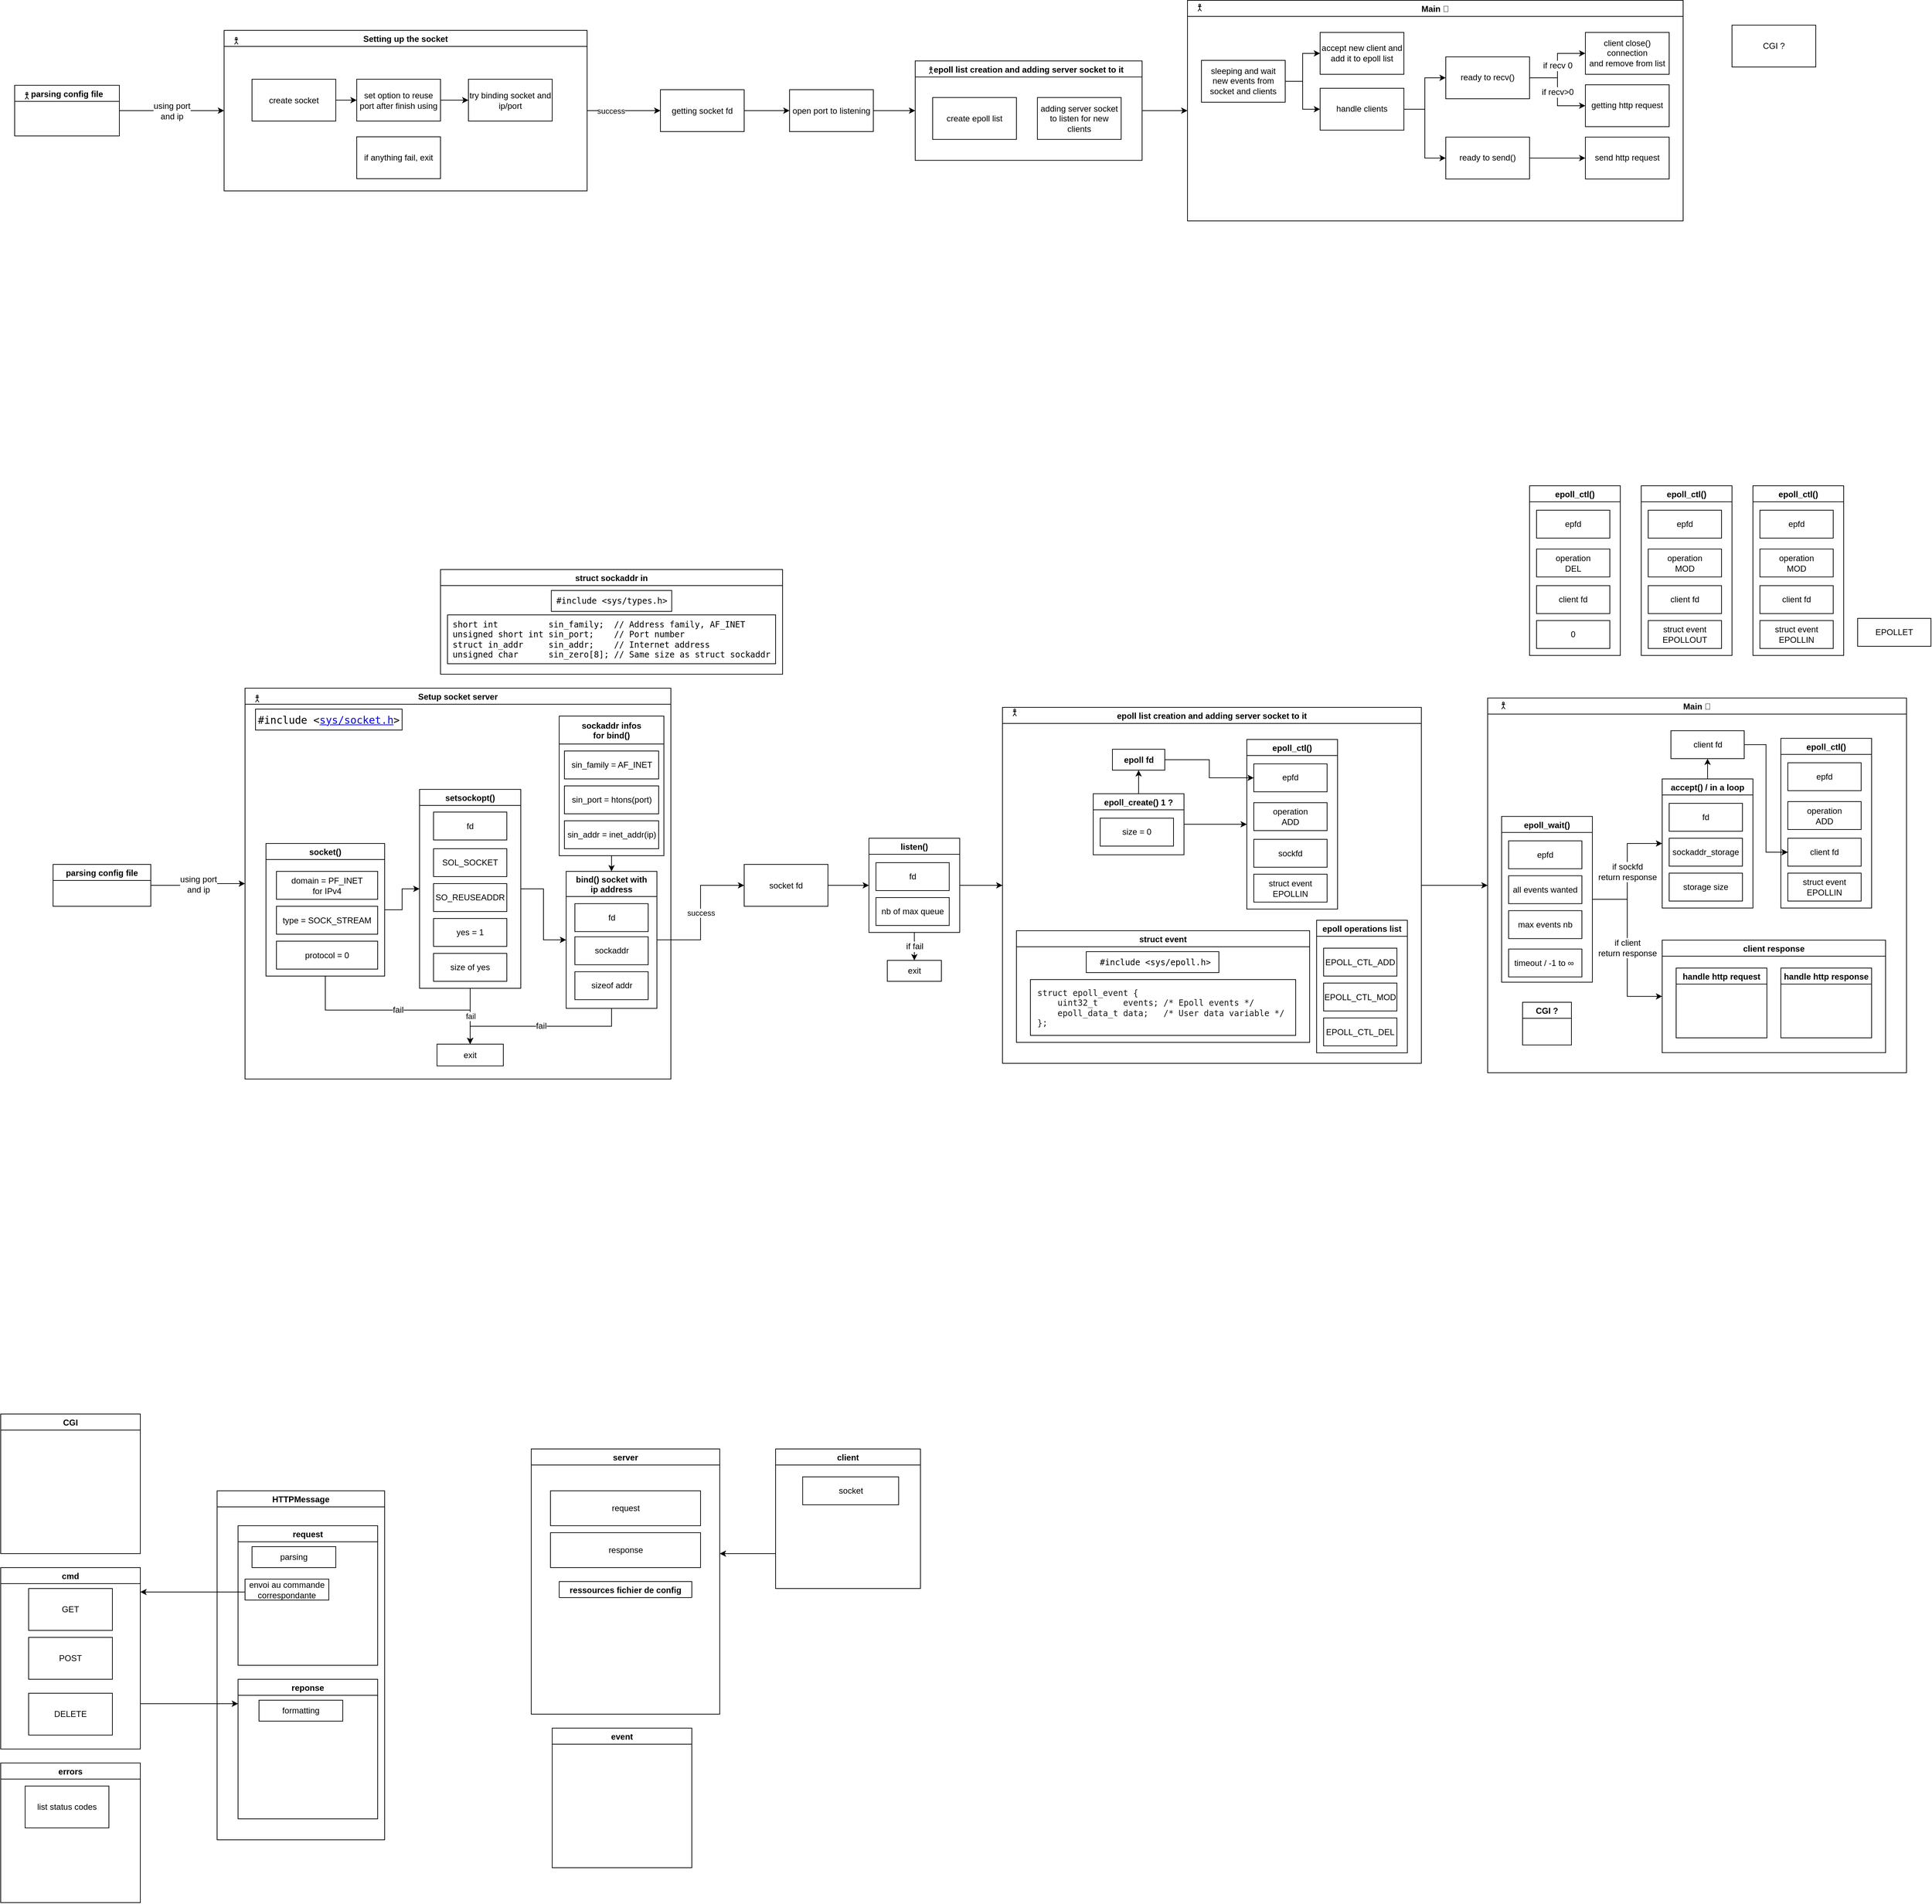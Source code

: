 <mxfile version="18.0.2" type="device"><diagram id="STx37Zjw8qyAzk-qV_vX" name="Page-1"><mxGraphModel dx="2643" dy="3132" grid="1" gridSize="10" guides="1" tooltips="1" connect="1" arrows="1" fold="1" page="1" pageScale="1" pageWidth="850" pageHeight="1100" math="0" shadow="0"><root><mxCell id="0"/><mxCell id="1" parent="0"/><mxCell id="xPyJkipvN4jEaGFvWJgq-1" value="server" style="swimlane;" parent="1" vertex="1"><mxGeometry y="-20" width="270" height="380" as="geometry"/></mxCell><mxCell id="xPyJkipvN4jEaGFvWJgq-4" value="request" style="rounded=0;whiteSpace=wrap;html=1;" parent="xPyJkipvN4jEaGFvWJgq-1" vertex="1"><mxGeometry x="27.5" y="60" width="215" height="50" as="geometry"/></mxCell><mxCell id="xPyJkipvN4jEaGFvWJgq-5" value="response" style="rounded=0;whiteSpace=wrap;html=1;" parent="xPyJkipvN4jEaGFvWJgq-1" vertex="1"><mxGeometry x="27.5" y="120" width="215" height="50" as="geometry"/></mxCell><mxCell id="xPyJkipvN4jEaGFvWJgq-18" value="ressources fichier de config" style="swimlane;" parent="xPyJkipvN4jEaGFvWJgq-1" vertex="1" collapsed="1"><mxGeometry x="40" y="190" width="190" height="23" as="geometry"><mxRectangle x="-230" y="640" width="200" height="200" as="alternateBounds"/></mxGeometry></mxCell><mxCell id="xPyJkipvN4jEaGFvWJgq-6" value="CGI" style="swimlane;" parent="1" vertex="1"><mxGeometry x="-760" y="-70" width="200" height="200" as="geometry"/></mxCell><mxCell id="xPyJkipvN4jEaGFvWJgq-7" value="event" style="swimlane;" parent="1" vertex="1"><mxGeometry x="30" y="380" width="200" height="200" as="geometry"/></mxCell><mxCell id="yT_IgsEZRaOhdsvqNlw--4" style="edgeStyle=orthogonalEdgeStyle;rounded=0;orthogonalLoop=1;jettySize=auto;html=1;exitX=0;exitY=0.75;exitDx=0;exitDy=0;" parent="1" source="xPyJkipvN4jEaGFvWJgq-8" edge="1"><mxGeometry relative="1" as="geometry"><mxPoint x="270" y="130" as="targetPoint"/></mxGeometry></mxCell><mxCell id="xPyJkipvN4jEaGFvWJgq-8" value="client" style="swimlane;" parent="1" vertex="1"><mxGeometry x="350" y="-20" width="207.5" height="200" as="geometry"/></mxCell><mxCell id="xPyJkipvN4jEaGFvWJgq-2" value="socket" style="rounded=0;whiteSpace=wrap;html=1;" parent="xPyJkipvN4jEaGFvWJgq-8" vertex="1"><mxGeometry x="38.75" y="40" width="137.5" height="40" as="geometry"/></mxCell><mxCell id="xPyJkipvN4jEaGFvWJgq-9" value="errors" style="swimlane;" parent="1" vertex="1"><mxGeometry x="-760" y="430" width="200" height="200" as="geometry"/></mxCell><mxCell id="xPyJkipvN4jEaGFvWJgq-30" value="list status codes" style="rounded=0;whiteSpace=wrap;html=1;" parent="xPyJkipvN4jEaGFvWJgq-9" vertex="1"><mxGeometry x="35" y="33" width="120" height="60" as="geometry"/></mxCell><mxCell id="yT_IgsEZRaOhdsvqNlw--6" style="edgeStyle=orthogonalEdgeStyle;rounded=0;orthogonalLoop=1;jettySize=auto;html=1;exitX=1;exitY=0.75;exitDx=0;exitDy=0;" parent="1" source="xPyJkipvN4jEaGFvWJgq-10" edge="1"><mxGeometry relative="1" as="geometry"><mxPoint x="-420" y="345" as="targetPoint"/></mxGeometry></mxCell><mxCell id="xPyJkipvN4jEaGFvWJgq-10" value="cmd" style="swimlane;" parent="1" vertex="1"><mxGeometry x="-760" y="150" width="200" height="260" as="geometry"/></mxCell><mxCell id="xPyJkipvN4jEaGFvWJgq-11" value="GET" style="rounded=0;whiteSpace=wrap;html=1;" parent="xPyJkipvN4jEaGFvWJgq-10" vertex="1"><mxGeometry x="40" y="30" width="120" height="60" as="geometry"/></mxCell><mxCell id="xPyJkipvN4jEaGFvWJgq-12" value="POST" style="rounded=0;whiteSpace=wrap;html=1;" parent="xPyJkipvN4jEaGFvWJgq-10" vertex="1"><mxGeometry x="40" y="100" width="120" height="60" as="geometry"/></mxCell><mxCell id="xPyJkipvN4jEaGFvWJgq-13" value="DELETE" style="rounded=0;whiteSpace=wrap;html=1;" parent="xPyJkipvN4jEaGFvWJgq-10" vertex="1"><mxGeometry x="40" y="180" width="120" height="60" as="geometry"/></mxCell><mxCell id="xPyJkipvN4jEaGFvWJgq-14" value="request" style="swimlane;" parent="1" vertex="1"><mxGeometry x="-420" y="90" width="200" height="200" as="geometry"><mxRectangle x="-390" y="160" width="80" height="23" as="alternateBounds"/></mxGeometry></mxCell><mxCell id="xPyJkipvN4jEaGFvWJgq-19" value="parsing" style="rounded=0;whiteSpace=wrap;html=1;" parent="xPyJkipvN4jEaGFvWJgq-14" vertex="1"><mxGeometry x="20" y="30" width="120" height="30" as="geometry"/></mxCell><mxCell id="xPyJkipvN4jEaGFvWJgq-20" value="reponse" style="swimlane;" parent="1" vertex="1"><mxGeometry x="-420" y="310" width="200" height="200" as="geometry"/></mxCell><mxCell id="xPyJkipvN4jEaGFvWJgq-21" value="formatting" style="rounded=0;whiteSpace=wrap;html=1;" parent="xPyJkipvN4jEaGFvWJgq-20" vertex="1"><mxGeometry x="30" y="30" width="120" height="30" as="geometry"/></mxCell><mxCell id="yT_IgsEZRaOhdsvqNlw--3" value="HTTPMessage" style="swimlane;" parent="1" vertex="1"><mxGeometry x="-450" y="40" width="240" height="500" as="geometry"/></mxCell><mxCell id="yT_IgsEZRaOhdsvqNlw--1" value="envoi au commande correspondante" style="rounded=0;whiteSpace=wrap;html=1;" parent="yT_IgsEZRaOhdsvqNlw--3" vertex="1"><mxGeometry x="40" y="126.5" width="120" height="30" as="geometry"/></mxCell><mxCell id="yT_IgsEZRaOhdsvqNlw--5" style="edgeStyle=orthogonalEdgeStyle;rounded=0;orthogonalLoop=1;jettySize=auto;html=1;exitX=0;exitY=0.5;exitDx=0;exitDy=0;" parent="1" source="yT_IgsEZRaOhdsvqNlw--1" edge="1"><mxGeometry relative="1" as="geometry"><mxPoint x="-560" y="185" as="targetPoint"/><Array as="points"><mxPoint x="-520" y="185"/><mxPoint x="-520" y="185"/></Array></mxGeometry></mxCell><mxCell id="IRyMb6q3slqYh_8cqwGk-64" value="Setup socket server" style="swimlane;fontFamily=Helvetica;fontColor=#030303;startSize=23;" parent="1" vertex="1"><mxGeometry x="-410" y="-1110" width="610" height="560" as="geometry"/></mxCell><mxCell id="IRyMb6q3slqYh_8cqwGk-79" value="&lt;p style=&quot;line-height: 0;&quot;&gt;&lt;br&gt;&lt;/p&gt;" style="shape=umlActor;verticalLabelPosition=bottom;verticalAlign=top;html=1;outlineConnect=0;" parent="IRyMb6q3slqYh_8cqwGk-64" vertex="1"><mxGeometry x="15" y="10" width="5" height="10" as="geometry"/></mxCell><mxCell id="IRyMb6q3slqYh_8cqwGk-94" value="&lt;span style=&quot;color: rgb(0, 0, 0); font-family: monospace; font-size: 14.667px; font-style: normal; font-variant-ligatures: normal; font-variant-caps: normal; font-weight: 400; letter-spacing: normal; orphans: 2; text-align: start; text-indent: 0px; text-transform: none; widows: 2; word-spacing: 0px; -webkit-text-stroke-width: 0px; background-color: rgb(255, 255, 255); text-decoration-thickness: initial; text-decoration-style: initial; text-decoration-color: initial; float: none; display: inline !important;&quot;&gt;#include &amp;lt;&lt;/span&gt;&lt;a style=&quot;color: rgb(0, 0, 255); font-family: monospace; font-size: 14.667px; font-style: normal; font-variant-ligatures: normal; font-variant-caps: normal; font-weight: 400; letter-spacing: normal; orphans: 2; text-align: start; text-indent: 0px; text-transform: none; widows: 2; word-spacing: 0px; -webkit-text-stroke-width: 0px; background-color: rgb(255, 255, 255);&quot; href=&quot;https://pubs.opengroup.org/onlinepubs/009604499/basedefs/sys/socket.h.html&quot;&gt;sys/socket.h&lt;/a&gt;&lt;span style=&quot;color: rgb(0, 0, 0); font-family: monospace; font-size: 14.667px; font-style: normal; font-variant-ligatures: normal; font-variant-caps: normal; font-weight: 400; letter-spacing: normal; orphans: 2; text-align: start; text-indent: 0px; text-transform: none; widows: 2; word-spacing: 0px; -webkit-text-stroke-width: 0px; background-color: rgb(255, 255, 255); text-decoration-thickness: initial; text-decoration-style: initial; text-decoration-color: initial; float: none; display: inline !important;&quot;&gt;&amp;gt;&lt;/span&gt;&lt;br style=&quot;color: rgb(0, 0, 0); font-family: monospace; font-size: 14.667px; font-style: normal; font-variant-ligatures: normal; font-variant-caps: normal; font-weight: 400; letter-spacing: normal; orphans: 2; text-align: start; text-indent: 0px; text-transform: none; widows: 2; word-spacing: 0px; -webkit-text-stroke-width: 0px; background-color: rgb(255, 255, 255); text-decoration-thickness: initial; text-decoration-style: initial; text-decoration-color: initial;&quot;&gt;" style="rounded=0;whiteSpace=wrap;html=1;fontFamily=Helvetica;fontColor=#030303;" parent="IRyMb6q3slqYh_8cqwGk-64" vertex="1"><mxGeometry x="15" y="30" width="210" height="30" as="geometry"/></mxCell><mxCell id="hC51WTXyeGoob7mW-fna-15" style="edgeStyle=orthogonalEdgeStyle;rounded=0;orthogonalLoop=1;jettySize=auto;html=1;entryX=0;entryY=0.5;entryDx=0;entryDy=0;" edge="1" parent="IRyMb6q3slqYh_8cqwGk-64" source="IRyMb6q3slqYh_8cqwGk-101" target="IRyMb6q3slqYh_8cqwGk-99"><mxGeometry relative="1" as="geometry"/></mxCell><mxCell id="IRyMb6q3slqYh_8cqwGk-101" value="setsockopt()" style="swimlane;fontFamily=Helvetica;fontColor=#030303;startSize=23;" parent="IRyMb6q3slqYh_8cqwGk-64" vertex="1"><mxGeometry x="250" y="145" width="145" height="285" as="geometry"><mxRectangle x="475" y="165" width="100" height="23" as="alternateBounds"/></mxGeometry></mxCell><mxCell id="IRyMb6q3slqYh_8cqwGk-118" value="fd" style="rounded=0;whiteSpace=wrap;html=1;" parent="IRyMb6q3slqYh_8cqwGk-101" vertex="1"><mxGeometry x="20" y="32.5" width="105" height="40" as="geometry"/></mxCell><mxCell id="IRyMb6q3slqYh_8cqwGk-120" value="&lt;span style=&quot;font-family: verdana, helvetica, arial, sans-serif; text-align: start; background-color: rgb(255, 255, 255);&quot;&gt;&lt;font color=&quot;#030303&quot; style=&quot;font-size: 12px;&quot;&gt;SOL_SOCKET&lt;/font&gt;&lt;/span&gt;" style="rounded=0;whiteSpace=wrap;html=1;" parent="IRyMb6q3slqYh_8cqwGk-101" vertex="1"><mxGeometry x="20" y="85" width="105" height="40" as="geometry"/></mxCell><mxCell id="IRyMb6q3slqYh_8cqwGk-121" value="&lt;span style=&quot;font-family: verdana, helvetica, arial, sans-serif; text-align: start; background-color: rgb(255, 255, 255);&quot;&gt;&lt;font color=&quot;#030303&quot; style=&quot;font-size: 12px;&quot;&gt;SO_REUSEADDR&lt;/font&gt;&lt;/span&gt;" style="rounded=0;whiteSpace=wrap;html=1;" parent="IRyMb6q3slqYh_8cqwGk-101" vertex="1"><mxGeometry x="20" y="135" width="105" height="40" as="geometry"/></mxCell><mxCell id="IRyMb6q3slqYh_8cqwGk-122" value="&lt;span style=&quot;font-family: verdana, helvetica, arial, sans-serif; text-align: start; background-color: rgb(255, 255, 255);&quot;&gt;&lt;font color=&quot;#030303&quot; style=&quot;font-size: 12px;&quot;&gt;yes = 1&lt;/font&gt;&lt;/span&gt;" style="rounded=0;whiteSpace=wrap;html=1;" parent="IRyMb6q3slqYh_8cqwGk-101" vertex="1"><mxGeometry x="20" y="185" width="105" height="40" as="geometry"/></mxCell><mxCell id="IRyMb6q3slqYh_8cqwGk-123" value="&lt;span style=&quot;font-family: verdana, helvetica, arial, sans-serif; text-align: start; background-color: rgb(255, 255, 255);&quot;&gt;&lt;font color=&quot;#030303&quot; style=&quot;font-size: 12px;&quot;&gt;size of yes&lt;/font&gt;&lt;/span&gt;" style="rounded=0;whiteSpace=wrap;html=1;" parent="IRyMb6q3slqYh_8cqwGk-101" vertex="1"><mxGeometry x="20" y="235" width="105" height="40" as="geometry"/></mxCell><mxCell id="IRyMb6q3slqYh_8cqwGk-99" value="bind() socket with&#10;ip address" style="swimlane;fontFamily=Helvetica;fontColor=#030303;startSize=36;" parent="IRyMb6q3slqYh_8cqwGk-64" vertex="1"><mxGeometry x="460" y="262.5" width="130" height="196.25" as="geometry"/></mxCell><mxCell id="IRyMb6q3slqYh_8cqwGk-124" value="fd" style="rounded=0;whiteSpace=wrap;html=1;" parent="IRyMb6q3slqYh_8cqwGk-99" vertex="1"><mxGeometry x="12.5" y="46.25" width="105" height="40" as="geometry"/></mxCell><mxCell id="IRyMb6q3slqYh_8cqwGk-126" value="sizeof addr" style="rounded=0;whiteSpace=wrap;html=1;" parent="IRyMb6q3slqYh_8cqwGk-99" vertex="1"><mxGeometry x="12.5" y="143.75" width="105" height="40" as="geometry"/></mxCell><mxCell id="IRyMb6q3slqYh_8cqwGk-125" value="sockaddr" style="rounded=0;whiteSpace=wrap;html=1;" parent="IRyMb6q3slqYh_8cqwGk-99" vertex="1"><mxGeometry x="12.5" y="93.75" width="105" height="40" as="geometry"/></mxCell><mxCell id="IRyMb6q3slqYh_8cqwGk-136" value="fail" style="edgeStyle=orthogonalEdgeStyle;rounded=0;orthogonalLoop=1;jettySize=auto;html=1;fontFamily=Helvetica;fontSize=12;fontColor=#030303;endArrow=classic;endFill=1;exitX=0.5;exitY=1;exitDx=0;exitDy=0;entryX=0.5;entryY=0;entryDx=0;entryDy=0;" parent="IRyMb6q3slqYh_8cqwGk-64" source="IRyMb6q3slqYh_8cqwGk-99" target="hC51WTXyeGoob7mW-fna-294" edge="1"><mxGeometry relative="1" as="geometry"><mxPoint x="525" y="536.25" as="targetPoint"/></mxGeometry></mxCell><mxCell id="hC51WTXyeGoob7mW-fna-3" style="edgeStyle=orthogonalEdgeStyle;rounded=0;orthogonalLoop=1;jettySize=auto;html=1;entryX=0;entryY=0.5;entryDx=0;entryDy=0;" edge="1" parent="IRyMb6q3slqYh_8cqwGk-64" source="IRyMb6q3slqYh_8cqwGk-81" target="IRyMb6q3slqYh_8cqwGk-101"><mxGeometry relative="1" as="geometry"/></mxCell><mxCell id="hC51WTXyeGoob7mW-fna-295" value="fail" style="edgeStyle=orthogonalEdgeStyle;rounded=0;orthogonalLoop=1;jettySize=auto;html=1;entryX=0.5;entryY=0;entryDx=0;entryDy=0;fontSize=12;fontColor=#000000;exitX=0.5;exitY=1;exitDx=0;exitDy=0;" edge="1" parent="IRyMb6q3slqYh_8cqwGk-64" source="IRyMb6q3slqYh_8cqwGk-81" target="hC51WTXyeGoob7mW-fna-294"><mxGeometry relative="1" as="geometry"/></mxCell><mxCell id="IRyMb6q3slqYh_8cqwGk-81" value="socket()" style="swimlane;fontFamily=Helvetica;fontColor=#030303;" parent="IRyMb6q3slqYh_8cqwGk-64" vertex="1"><mxGeometry x="30" y="222.5" width="170" height="190" as="geometry"/></mxCell><mxCell id="IRyMb6q3slqYh_8cqwGk-83" style="edgeStyle=orthogonalEdgeStyle;rounded=0;orthogonalLoop=1;jettySize=auto;html=1;exitX=0.5;exitY=1;exitDx=0;exitDy=0;fontFamily=Helvetica;fontColor=#030303;endArrow=classic;endFill=1;" parent="IRyMb6q3slqYh_8cqwGk-81" edge="1"><mxGeometry relative="1" as="geometry"><mxPoint x="75" y="70" as="sourcePoint"/><mxPoint x="75" y="70" as="targetPoint"/></mxGeometry></mxCell><mxCell id="IRyMb6q3slqYh_8cqwGk-84" value="domain = PF_INET&lt;br&gt;for IPv4" style="rounded=0;whiteSpace=wrap;html=1;" parent="IRyMb6q3slqYh_8cqwGk-81" vertex="1"><mxGeometry x="15" y="40" width="145" height="40" as="geometry"/></mxCell><mxCell id="IRyMb6q3slqYh_8cqwGk-85" value="type = SOCK_STREAM" style="rounded=0;whiteSpace=wrap;html=1;" parent="IRyMb6q3slqYh_8cqwGk-81" vertex="1"><mxGeometry x="15" y="90" width="145" height="40" as="geometry"/></mxCell><mxCell id="IRyMb6q3slqYh_8cqwGk-87" value="protocol = 0" style="rounded=0;whiteSpace=wrap;html=1;" parent="IRyMb6q3slqYh_8cqwGk-81" vertex="1"><mxGeometry x="15" y="140" width="145" height="40" as="geometry"/></mxCell><mxCell id="hC51WTXyeGoob7mW-fna-17" value="fail" style="edgeStyle=orthogonalEdgeStyle;rounded=0;orthogonalLoop=1;jettySize=auto;html=1;exitX=0.5;exitY=1;exitDx=0;exitDy=0;entryX=0.5;entryY=0;entryDx=0;entryDy=0;" edge="1" parent="IRyMb6q3slqYh_8cqwGk-64" source="IRyMb6q3slqYh_8cqwGk-101" target="hC51WTXyeGoob7mW-fna-294"><mxGeometry relative="1" as="geometry"><mxPoint x="315" y="435" as="sourcePoint"/><mxPoint x="315.018" y="455" as="targetPoint"/></mxGeometry></mxCell><mxCell id="hC51WTXyeGoob7mW-fna-293" style="edgeStyle=orthogonalEdgeStyle;rounded=0;orthogonalLoop=1;jettySize=auto;html=1;entryX=0.5;entryY=0;entryDx=0;entryDy=0;fontSize=12;fontColor=#000000;" edge="1" parent="IRyMb6q3slqYh_8cqwGk-64" source="IRyMb6q3slqYh_8cqwGk-2" target="IRyMb6q3slqYh_8cqwGk-99"><mxGeometry relative="1" as="geometry"/></mxCell><mxCell id="IRyMb6q3slqYh_8cqwGk-2" value="sockaddr infos&#10;for bind()" style="swimlane;startSize=40;" parent="IRyMb6q3slqYh_8cqwGk-64" vertex="1"><mxGeometry x="450" y="40" width="150" height="200" as="geometry"><mxRectangle x="-640" y="-900" width="180" height="23" as="alternateBounds"/></mxGeometry></mxCell><mxCell id="hC51WTXyeGoob7mW-fna-285" value="sin_family = AF_INET" style="rounded=0;whiteSpace=wrap;html=1;" vertex="1" parent="IRyMb6q3slqYh_8cqwGk-2"><mxGeometry x="7.5" y="50" width="135" height="40" as="geometry"/></mxCell><mxCell id="hC51WTXyeGoob7mW-fna-287" value="sin_addr = inet_addr(ip)" style="rounded=0;whiteSpace=wrap;html=1;" vertex="1" parent="IRyMb6q3slqYh_8cqwGk-2"><mxGeometry x="7.5" y="150" width="135" height="40" as="geometry"/></mxCell><mxCell id="hC51WTXyeGoob7mW-fna-286" value="sin_port = htons(port)" style="rounded=0;whiteSpace=wrap;html=1;" vertex="1" parent="IRyMb6q3slqYh_8cqwGk-2"><mxGeometry x="7.5" y="100" width="135" height="40" as="geometry"/></mxCell><mxCell id="hC51WTXyeGoob7mW-fna-294" value="&lt;span style=&quot;font-weight: normal;&quot;&gt;exit&lt;/span&gt;" style="whiteSpace=wrap;html=1;fontColor=#030303;fontStyle=1;startSize=23;" vertex="1" parent="IRyMb6q3slqYh_8cqwGk-64"><mxGeometry x="275" y="510" width="95" height="31.25" as="geometry"/></mxCell><mxCell id="IRyMb6q3slqYh_8cqwGk-141" value="struct sockaddr in" style="swimlane;fontFamily=Helvetica;fontSize=12;fontColor=#030303;startSize=23;" parent="1" vertex="1"><mxGeometry x="-130" y="-1280" width="490" height="150" as="geometry"/></mxCell><mxCell id="IRyMb6q3slqYh_8cqwGk-144" value="&lt;pre style=&quot;text-align: start; overflow-wrap: break-word;&quot;&gt;&lt;font color=&quot;#000000&quot;&gt;short int          sin_family;  // Address family, AF_INET&lt;br/&gt;unsigned short int sin_port;    // Port number&lt;br/&gt;struct in_addr     sin_addr;    // Internet address&lt;br/&gt;unsigned char      sin_zero[8]; // Same size as struct sockaddr&lt;br&gt;&lt;/font&gt;&lt;/pre&gt;" style="rounded=0;whiteSpace=wrap;html=1;fontFamily=Helvetica;fontSize=12;fontColor=#030303;" parent="IRyMb6q3slqYh_8cqwGk-141" vertex="1"><mxGeometry x="10" y="65" width="470" height="70" as="geometry"/></mxCell><mxCell id="IRyMb6q3slqYh_8cqwGk-145" value="&lt;pre style=&quot;text-align: start;&quot;&gt;&lt;pre style=&quot;margin-top: 0px; margin-bottom: calc(var(--s-prose-spacing) + 0.4em); padding: var(--su12); border: 0px; font-variant-numeric: inherit; font-variant-east-asian: inherit; font-stretch: inherit; line-height: var(--lh-md); font-family: var(--ff-mono); font-size: var(--fs-body1); vertical-align: baseline; box-sizing: inherit; width: auto; max-height: 600px; overflow: auto; background-color: var(--highlight-bg); border-radius: var(--br-md); overflow-wrap: normal;&quot; class=&quot;lang-c s-code-block&quot;&gt;&lt;code style=&quot;margin: 0px; padding: 0px; border: 0px; font-style: inherit; font-variant: inherit; font-weight: inherit; font-stretch: inherit; line-height: inherit; font-family: inherit; font-size: var(--fs-body1); vertical-align: baseline; box-sizing: inherit; background-color: transparent;&quot; class=&quot;hljs language-c&quot;&gt;&lt;span style=&quot;margin: 0px; padding: 0px; border: 0px; font-style: inherit; font-variant: inherit; font-weight: inherit; font-stretch: inherit; line-height: inherit; font-family: inherit; vertical-align: baseline; box-sizing: inherit;&quot; class=&quot;hljs-meta&quot;&gt;&lt;font style=&quot;font-size: 12px;&quot; color=&quot;#000000&quot;&gt;#&lt;span style=&quot;margin: 0px; padding: 0px; border: 0px; font-style: inherit; font-variant: inherit; font-weight: inherit; font-stretch: inherit; line-height: inherit; font-family: inherit; vertical-align: baseline; box-sizing: inherit;&quot; class=&quot;hljs-keyword&quot;&gt;include&lt;/span&gt; &lt;span style=&quot;margin: 0px; padding: 0px; border: 0px; font-style: inherit; font-variant: inherit; font-weight: inherit; font-stretch: inherit; line-height: inherit; font-family: inherit; vertical-align: baseline; box-sizing: inherit;&quot; class=&quot;hljs-string&quot;&gt;&amp;lt;sys/types.h&amp;gt;&lt;/span&gt;&lt;/font&gt;&lt;/span&gt;&lt;/code&gt;&lt;/pre&gt;&lt;/pre&gt;" style="rounded=0;whiteSpace=wrap;html=1;fontFamily=Helvetica;fontColor=#030303;" parent="IRyMb6q3slqYh_8cqwGk-141" vertex="1"><mxGeometry x="158.75" y="30" width="172.5" height="30" as="geometry"/></mxCell><mxCell id="IRyMb6q3slqYh_8cqwGk-150" value="Main 🔁" style="swimlane;fontFamily=Helvetica;fontSize=12;fontColor=#000000;startSize=23;" parent="1" vertex="1"><mxGeometry x="1370" y="-1095.93" width="600" height="536.87" as="geometry"/></mxCell><mxCell id="hC51WTXyeGoob7mW-fna-87" style="edgeStyle=orthogonalEdgeStyle;rounded=0;orthogonalLoop=1;jettySize=auto;html=1;fontSize=12;fontColor=#000000;" edge="1" parent="IRyMb6q3slqYh_8cqwGk-150" source="IRyMb6q3slqYh_8cqwGk-157" target="hC51WTXyeGoob7mW-fna-86"><mxGeometry relative="1" as="geometry"/></mxCell><mxCell id="IRyMb6q3slqYh_8cqwGk-157" value="accept() / in a loop" style="swimlane;fontFamily=Helvetica;fontSize=12;fontColor=#000000;" parent="IRyMb6q3slqYh_8cqwGk-150" vertex="1"><mxGeometry x="250" y="115.93" width="130" height="185" as="geometry"/></mxCell><mxCell id="IRyMb6q3slqYh_8cqwGk-158" value="fd" style="rounded=0;whiteSpace=wrap;html=1;" parent="IRyMb6q3slqYh_8cqwGk-157" vertex="1"><mxGeometry x="10" y="35" width="105" height="40" as="geometry"/></mxCell><mxCell id="IRyMb6q3slqYh_8cqwGk-160" value="storage size" style="rounded=0;whiteSpace=wrap;html=1;" parent="IRyMb6q3slqYh_8cqwGk-157" vertex="1"><mxGeometry x="10" y="135" width="105" height="40" as="geometry"/></mxCell><mxCell id="IRyMb6q3slqYh_8cqwGk-159" value="sockaddr_storage" style="rounded=0;whiteSpace=wrap;html=1;" parent="IRyMb6q3slqYh_8cqwGk-157" vertex="1"><mxGeometry x="10" y="85" width="105" height="40" as="geometry"/></mxCell><mxCell id="hC51WTXyeGoob7mW-fna-80" value="if sockfd&lt;br&gt;return response" style="edgeStyle=orthogonalEdgeStyle;rounded=0;orthogonalLoop=1;jettySize=auto;html=1;entryX=0;entryY=0.5;entryDx=0;entryDy=0;fontSize=12;fontColor=#000000;" edge="1" parent="IRyMb6q3slqYh_8cqwGk-150" source="hC51WTXyeGoob7mW-fna-71" target="IRyMb6q3slqYh_8cqwGk-157"><mxGeometry relative="1" as="geometry"/></mxCell><mxCell id="hC51WTXyeGoob7mW-fna-105" value="if client&lt;br&gt;return response" style="edgeStyle=orthogonalEdgeStyle;rounded=0;orthogonalLoop=1;jettySize=auto;html=1;entryX=0;entryY=0.5;entryDx=0;entryDy=0;fontSize=12;fontColor=#000000;" edge="1" parent="IRyMb6q3slqYh_8cqwGk-150" source="hC51WTXyeGoob7mW-fna-71" target="hC51WTXyeGoob7mW-fna-76"><mxGeometry relative="1" as="geometry"/></mxCell><mxCell id="hC51WTXyeGoob7mW-fna-71" value="epoll_wait()" style="swimlane;fontFamily=Helvetica;fontSize=12;fontColor=#000000;" vertex="1" parent="IRyMb6q3slqYh_8cqwGk-150"><mxGeometry x="20" y="169.69" width="130" height="237.5" as="geometry"/></mxCell><mxCell id="hC51WTXyeGoob7mW-fna-72" value="epfd" style="rounded=0;whiteSpace=wrap;html=1;" vertex="1" parent="hC51WTXyeGoob7mW-fna-71"><mxGeometry x="10" y="35" width="105" height="40" as="geometry"/></mxCell><mxCell id="hC51WTXyeGoob7mW-fna-73" value="max events nb" style="rounded=0;whiteSpace=wrap;html=1;" vertex="1" parent="hC51WTXyeGoob7mW-fna-71"><mxGeometry x="10" y="135" width="105" height="40" as="geometry"/></mxCell><mxCell id="hC51WTXyeGoob7mW-fna-74" value="all events wanted" style="rounded=0;whiteSpace=wrap;html=1;" vertex="1" parent="hC51WTXyeGoob7mW-fna-71"><mxGeometry x="10" y="85" width="105" height="40" as="geometry"/></mxCell><mxCell id="hC51WTXyeGoob7mW-fna-75" value="timeout / -1 to ∞&amp;nbsp;" style="rounded=0;whiteSpace=wrap;html=1;" vertex="1" parent="hC51WTXyeGoob7mW-fna-71"><mxGeometry x="10" y="190" width="105" height="40" as="geometry"/></mxCell><mxCell id="hC51WTXyeGoob7mW-fna-76" value="client response" style="swimlane;fontFamily=Helvetica;fontSize=12;fontColor=#000000;" vertex="1" parent="IRyMb6q3slqYh_8cqwGk-150"><mxGeometry x="250" y="346.87" width="320" height="161.25" as="geometry"/></mxCell><mxCell id="hC51WTXyeGoob7mW-fna-19" value="handle http request" style="swimlane;fontFamily=Helvetica;fontSize=12;fontColor=#000000;" vertex="1" parent="hC51WTXyeGoob7mW-fna-76"><mxGeometry x="20" y="40" width="130" height="100" as="geometry"><mxRectangle x="20" y="40" width="140" height="23" as="alternateBounds"/></mxGeometry></mxCell><mxCell id="hC51WTXyeGoob7mW-fna-23" value="handle http response" style="swimlane;fontFamily=Helvetica;fontSize=12;fontColor=#000000;" vertex="1" parent="hC51WTXyeGoob7mW-fna-76"><mxGeometry x="170" y="40" width="130" height="100" as="geometry"/></mxCell><mxCell id="hC51WTXyeGoob7mW-fna-78" value="CGI ?" style="swimlane;fontFamily=Helvetica;fontSize=12;fontColor=#000000;" vertex="1" parent="IRyMb6q3slqYh_8cqwGk-150"><mxGeometry x="50" y="435.87" width="70" height="61.25" as="geometry"><mxRectangle x="50" y="358.75" width="60" height="23" as="alternateBounds"/></mxGeometry></mxCell><mxCell id="hC51WTXyeGoob7mW-fna-81" value="epoll_ctl()" style="swimlane;fontFamily=Helvetica;fontSize=12;fontColor=#000000;startSize=23;" vertex="1" parent="IRyMb6q3slqYh_8cqwGk-150"><mxGeometry x="420" y="57.81" width="130" height="243.12" as="geometry"/></mxCell><mxCell id="hC51WTXyeGoob7mW-fna-82" value="epfd" style="rounded=0;whiteSpace=wrap;html=1;" vertex="1" parent="hC51WTXyeGoob7mW-fna-81"><mxGeometry x="10" y="35" width="105" height="40" as="geometry"/></mxCell><mxCell id="hC51WTXyeGoob7mW-fna-83" value="operation&lt;br&gt;ADD" style="rounded=0;whiteSpace=wrap;html=1;" vertex="1" parent="hC51WTXyeGoob7mW-fna-81"><mxGeometry x="10" y="90.62" width="105" height="40" as="geometry"/></mxCell><mxCell id="hC51WTXyeGoob7mW-fna-84" value="client fd" style="rounded=0;whiteSpace=wrap;html=1;" vertex="1" parent="hC51WTXyeGoob7mW-fna-81"><mxGeometry x="10" y="143.12" width="105" height="40" as="geometry"/></mxCell><mxCell id="hC51WTXyeGoob7mW-fna-85" value="struct event&lt;br&gt;EPOLLIN" style="rounded=0;whiteSpace=wrap;html=1;" vertex="1" parent="hC51WTXyeGoob7mW-fna-81"><mxGeometry x="10" y="193.12" width="105" height="40" as="geometry"/></mxCell><mxCell id="hC51WTXyeGoob7mW-fna-88" style="edgeStyle=orthogonalEdgeStyle;rounded=0;orthogonalLoop=1;jettySize=auto;html=1;entryX=0;entryY=0.5;entryDx=0;entryDy=0;fontSize=12;fontColor=#000000;" edge="1" parent="IRyMb6q3slqYh_8cqwGk-150" source="hC51WTXyeGoob7mW-fna-86" target="hC51WTXyeGoob7mW-fna-84"><mxGeometry relative="1" as="geometry"/></mxCell><mxCell id="hC51WTXyeGoob7mW-fna-86" value="client fd" style="rounded=0;whiteSpace=wrap;html=1;" vertex="1" parent="IRyMb6q3slqYh_8cqwGk-150"><mxGeometry x="262.5" y="46.87" width="105" height="40" as="geometry"/></mxCell><mxCell id="hC51WTXyeGoob7mW-fna-289" value="&lt;p style=&quot;line-height: 0;&quot;&gt;&lt;br&gt;&lt;/p&gt;" style="shape=umlActor;verticalLabelPosition=bottom;verticalAlign=top;html=1;outlineConnect=0;" vertex="1" parent="IRyMb6q3slqYh_8cqwGk-150"><mxGeometry x="20" y="5.93" width="5" height="10" as="geometry"/></mxCell><mxCell id="hC51WTXyeGoob7mW-fna-39" style="edgeStyle=orthogonalEdgeStyle;rounded=0;orthogonalLoop=1;jettySize=auto;html=1;entryX=0;entryY=0.5;entryDx=0;entryDy=0;" edge="1" parent="1" source="IRyMb6q3slqYh_8cqwGk-91" target="IRyMb6q3slqYh_8cqwGk-151"><mxGeometry relative="1" as="geometry"/></mxCell><mxCell id="IRyMb6q3slqYh_8cqwGk-91" value="socket fd" style="rounded=0;whiteSpace=wrap;html=1;fontFamily=Helvetica;fontColor=#030303;" parent="1" vertex="1"><mxGeometry x="305" y="-857.5" width="120" height="60" as="geometry"/></mxCell><mxCell id="hC51WTXyeGoob7mW-fna-6" value="success" style="edgeStyle=orthogonalEdgeStyle;rounded=0;orthogonalLoop=1;jettySize=auto;html=1;entryX=0;entryY=0.5;entryDx=0;entryDy=0;" edge="1" parent="1" source="IRyMb6q3slqYh_8cqwGk-99" target="IRyMb6q3slqYh_8cqwGk-91"><mxGeometry relative="1" as="geometry"/></mxCell><mxCell id="hC51WTXyeGoob7mW-fna-40" style="edgeStyle=orthogonalEdgeStyle;rounded=0;orthogonalLoop=1;jettySize=auto;html=1;entryX=0;entryY=0.5;entryDx=0;entryDy=0;" edge="1" parent="1" source="IRyMb6q3slqYh_8cqwGk-151" target="hC51WTXyeGoob7mW-fna-60"><mxGeometry relative="1" as="geometry"/></mxCell><mxCell id="IRyMb6q3slqYh_8cqwGk-151" value="listen()" style="swimlane;fontFamily=Helvetica;fontSize=12;fontColor=#000000;" parent="1" vertex="1"><mxGeometry x="483.75" y="-895" width="130" height="135" as="geometry"/></mxCell><mxCell id="IRyMb6q3slqYh_8cqwGk-152" value="fd" style="rounded=0;whiteSpace=wrap;html=1;" parent="IRyMb6q3slqYh_8cqwGk-151" vertex="1"><mxGeometry x="10" y="35" width="105" height="40" as="geometry"/></mxCell><mxCell id="IRyMb6q3slqYh_8cqwGk-153" value="nb of max queue" style="rounded=0;whiteSpace=wrap;html=1;" parent="IRyMb6q3slqYh_8cqwGk-151" vertex="1"><mxGeometry x="10" y="85" width="105" height="40" as="geometry"/></mxCell><mxCell id="IRyMb6q3slqYh_8cqwGk-156" value="if fail" style="edgeStyle=orthogonalEdgeStyle;rounded=0;orthogonalLoop=1;jettySize=auto;html=1;fontFamily=Helvetica;fontSize=12;fontColor=#000000;endArrow=classic;endFill=1;exitX=0.5;exitY=1;exitDx=0;exitDy=0;" parent="1" source="IRyMb6q3slqYh_8cqwGk-151" target="IRyMb6q3slqYh_8cqwGk-155" edge="1"><mxGeometry relative="1" as="geometry"/></mxCell><mxCell id="IRyMb6q3slqYh_8cqwGk-155" value="exit" style="whiteSpace=wrap;html=1;rounded=0;" parent="1" vertex="1"><mxGeometry x="510" y="-720" width="77.5" height="30" as="geometry"/></mxCell><mxCell id="hC51WTXyeGoob7mW-fna-61" style="edgeStyle=orthogonalEdgeStyle;rounded=0;orthogonalLoop=1;jettySize=auto;html=1;entryX=0;entryY=0.5;entryDx=0;entryDy=0;fontSize=12;fontColor=#000000;" edge="1" parent="1" source="hC51WTXyeGoob7mW-fna-60" target="IRyMb6q3slqYh_8cqwGk-150"><mxGeometry relative="1" as="geometry"/></mxCell><mxCell id="hC51WTXyeGoob7mW-fna-60" value="epoll list creation and adding server socket to it" style="swimlane;fontSize=12;fontColor=#000000;" vertex="1" parent="1"><mxGeometry x="675" y="-1082.5" width="600" height="510" as="geometry"/></mxCell><mxCell id="hC51WTXyeGoob7mW-fna-41" value="epoll_ctl()" style="swimlane;fontFamily=Helvetica;fontSize=12;fontColor=#000000;startSize=23;" vertex="1" parent="hC51WTXyeGoob7mW-fna-60"><mxGeometry x="350" y="45.94" width="130" height="243.12" as="geometry"/></mxCell><mxCell id="hC51WTXyeGoob7mW-fna-42" value="epfd" style="rounded=0;whiteSpace=wrap;html=1;" vertex="1" parent="hC51WTXyeGoob7mW-fna-41"><mxGeometry x="10" y="35" width="105" height="40" as="geometry"/></mxCell><mxCell id="hC51WTXyeGoob7mW-fna-51" value="operation&lt;br&gt;ADD" style="rounded=0;whiteSpace=wrap;html=1;" vertex="1" parent="hC51WTXyeGoob7mW-fna-41"><mxGeometry x="10" y="90.62" width="105" height="40" as="geometry"/></mxCell><mxCell id="hC51WTXyeGoob7mW-fna-58" value="sockfd" style="rounded=0;whiteSpace=wrap;html=1;" vertex="1" parent="hC51WTXyeGoob7mW-fna-41"><mxGeometry x="10" y="143.12" width="105" height="40" as="geometry"/></mxCell><mxCell id="hC51WTXyeGoob7mW-fna-59" value="struct event&lt;br&gt;EPOLLIN" style="rounded=0;whiteSpace=wrap;html=1;" vertex="1" parent="hC51WTXyeGoob7mW-fna-41"><mxGeometry x="10" y="193.12" width="105" height="40" as="geometry"/></mxCell><mxCell id="hC51WTXyeGoob7mW-fna-44" value="epoll fd" style="whiteSpace=wrap;html=1;fontColor=#000000;fontStyle=1;startSize=23;" vertex="1" parent="hC51WTXyeGoob7mW-fna-60"><mxGeometry x="157.5" y="60" width="75" height="30" as="geometry"/></mxCell><mxCell id="hC51WTXyeGoob7mW-fna-46" style="edgeStyle=orthogonalEdgeStyle;rounded=0;orthogonalLoop=1;jettySize=auto;html=1;entryX=0;entryY=0.5;entryDx=0;entryDy=0;" edge="1" parent="hC51WTXyeGoob7mW-fna-60" source="hC51WTXyeGoob7mW-fna-44" target="hC51WTXyeGoob7mW-fna-42"><mxGeometry relative="1" as="geometry"/></mxCell><mxCell id="hC51WTXyeGoob7mW-fna-37" value="epoll_create() 1 ?" style="swimlane;fontFamily=Helvetica;fontSize=12;fontColor=#000000;" vertex="1" parent="hC51WTXyeGoob7mW-fna-60"><mxGeometry x="130" y="123.75" width="130" height="87.5" as="geometry"/></mxCell><mxCell id="hC51WTXyeGoob7mW-fna-38" value="size = 0" style="rounded=0;whiteSpace=wrap;html=1;" vertex="1" parent="hC51WTXyeGoob7mW-fna-37"><mxGeometry x="10" y="35" width="105" height="40" as="geometry"/></mxCell><mxCell id="hC51WTXyeGoob7mW-fna-43" style="edgeStyle=orthogonalEdgeStyle;rounded=0;orthogonalLoop=1;jettySize=auto;html=1;entryX=0;entryY=0.5;entryDx=0;entryDy=0;" edge="1" parent="hC51WTXyeGoob7mW-fna-60" source="hC51WTXyeGoob7mW-fna-37" target="hC51WTXyeGoob7mW-fna-41"><mxGeometry relative="1" as="geometry"/></mxCell><mxCell id="hC51WTXyeGoob7mW-fna-45" value="" style="edgeStyle=orthogonalEdgeStyle;rounded=0;orthogonalLoop=1;jettySize=auto;html=1;" edge="1" parent="hC51WTXyeGoob7mW-fna-60" source="hC51WTXyeGoob7mW-fna-37" target="hC51WTXyeGoob7mW-fna-44"><mxGeometry relative="1" as="geometry"/></mxCell><mxCell id="hC51WTXyeGoob7mW-fna-49" value="struct event" style="swimlane;fontSize=12;" vertex="1" parent="hC51WTXyeGoob7mW-fna-60"><mxGeometry x="20" y="320" width="420" height="160" as="geometry"/></mxCell><mxCell id="hC51WTXyeGoob7mW-fna-48" value="&lt;pre style=&quot;margin-left: 8px; font-family: monospace, courier; color: rgb(24, 24, 24);&quot;&gt;struct epoll_event {&lt;br&gt;    uint32_t     events; /* Epoll events */&lt;br&gt;    epoll_data_t data;   /* User data variable */&lt;br&gt;};&lt;/pre&gt;" style="rounded=0;whiteSpace=wrap;html=1;align=left;" vertex="1" parent="hC51WTXyeGoob7mW-fna-49"><mxGeometry x="20" y="70" width="380" height="80" as="geometry"/></mxCell><mxCell id="hC51WTXyeGoob7mW-fna-50" value="&lt;pre style=&quot;margin-left: 8px; font-family: monospace, courier; font-style: normal; font-variant-ligatures: normal; font-variant-caps: normal; letter-spacing: normal; orphans: 2; text-align: start; text-indent: 0px; text-transform: none; widows: 2; word-spacing: 0px; -webkit-text-stroke-width: 0px; text-decoration-thickness: initial; text-decoration-style: initial; text-decoration-color: initial;&quot;&gt;&lt;font style=&quot;font-size: 12px;&quot;&gt;#include &amp;lt;sys/epoll.h&amp;gt;&lt;/font&gt;&lt;/pre&gt;" style="rounded=0;whiteSpace=wrap;html=1;fontSize=12;" vertex="1" parent="hC51WTXyeGoob7mW-fna-49"><mxGeometry x="100" y="30" width="190" height="30" as="geometry"/></mxCell><mxCell id="hC51WTXyeGoob7mW-fna-52" value="epoll operations list" style="swimlane;fontSize=12;" vertex="1" parent="hC51WTXyeGoob7mW-fna-60"><mxGeometry x="450" y="305" width="130" height="190" as="geometry"/></mxCell><mxCell id="hC51WTXyeGoob7mW-fna-55" value="EPOLL_CTL_ADD" style="rounded=0;whiteSpace=wrap;html=1;" vertex="1" parent="hC51WTXyeGoob7mW-fna-52"><mxGeometry x="10" y="40" width="105" height="40" as="geometry"/></mxCell><mxCell id="hC51WTXyeGoob7mW-fna-57" value="EPOLL_CTL_DEL" style="rounded=0;whiteSpace=wrap;html=1;" vertex="1" parent="hC51WTXyeGoob7mW-fna-52"><mxGeometry x="10" y="140" width="105" height="40" as="geometry"/></mxCell><mxCell id="hC51WTXyeGoob7mW-fna-56" value="EPOLL_CTL_MOD" style="rounded=0;whiteSpace=wrap;html=1;" vertex="1" parent="hC51WTXyeGoob7mW-fna-52"><mxGeometry x="10" y="90" width="105" height="40" as="geometry"/></mxCell><mxCell id="hC51WTXyeGoob7mW-fna-288" value="&lt;p style=&quot;line-height: 0;&quot;&gt;&lt;br&gt;&lt;/p&gt;" style="shape=umlActor;verticalLabelPosition=bottom;verticalAlign=top;html=1;outlineConnect=0;" vertex="1" parent="hC51WTXyeGoob7mW-fna-60"><mxGeometry x="15" y="2.5" width="5" height="10" as="geometry"/></mxCell><mxCell id="hC51WTXyeGoob7mW-fna-89" value="epoll_ctl()" style="swimlane;fontFamily=Helvetica;fontSize=12;fontColor=#000000;startSize=23;" vertex="1" parent="1"><mxGeometry x="1430" y="-1400" width="130" height="243.12" as="geometry"/></mxCell><mxCell id="hC51WTXyeGoob7mW-fna-90" value="epfd" style="rounded=0;whiteSpace=wrap;html=1;" vertex="1" parent="hC51WTXyeGoob7mW-fna-89"><mxGeometry x="10" y="35" width="105" height="40" as="geometry"/></mxCell><mxCell id="hC51WTXyeGoob7mW-fna-91" value="operation&lt;br&gt;DEL" style="rounded=0;whiteSpace=wrap;html=1;" vertex="1" parent="hC51WTXyeGoob7mW-fna-89"><mxGeometry x="10" y="90.62" width="105" height="40" as="geometry"/></mxCell><mxCell id="hC51WTXyeGoob7mW-fna-92" value="client fd" style="rounded=0;whiteSpace=wrap;html=1;" vertex="1" parent="hC51WTXyeGoob7mW-fna-89"><mxGeometry x="10" y="143.12" width="105" height="40" as="geometry"/></mxCell><mxCell id="hC51WTXyeGoob7mW-fna-93" value="0" style="rounded=0;whiteSpace=wrap;html=1;" vertex="1" parent="hC51WTXyeGoob7mW-fna-89"><mxGeometry x="10" y="193.12" width="105" height="40" as="geometry"/></mxCell><mxCell id="hC51WTXyeGoob7mW-fna-94" value="epoll_ctl()" style="swimlane;fontFamily=Helvetica;fontSize=12;fontColor=#000000;startSize=23;" vertex="1" parent="1"><mxGeometry x="1750" y="-1400" width="130" height="243.12" as="geometry"/></mxCell><mxCell id="hC51WTXyeGoob7mW-fna-95" value="epfd" style="rounded=0;whiteSpace=wrap;html=1;" vertex="1" parent="hC51WTXyeGoob7mW-fna-94"><mxGeometry x="10" y="35" width="105" height="40" as="geometry"/></mxCell><mxCell id="hC51WTXyeGoob7mW-fna-96" value="operation&lt;br&gt;MOD" style="rounded=0;whiteSpace=wrap;html=1;" vertex="1" parent="hC51WTXyeGoob7mW-fna-94"><mxGeometry x="10" y="90.62" width="105" height="40" as="geometry"/></mxCell><mxCell id="hC51WTXyeGoob7mW-fna-97" value="client fd" style="rounded=0;whiteSpace=wrap;html=1;" vertex="1" parent="hC51WTXyeGoob7mW-fna-94"><mxGeometry x="10" y="143.12" width="105" height="40" as="geometry"/></mxCell><mxCell id="hC51WTXyeGoob7mW-fna-98" value="struct event&lt;br&gt;EPOLLIN" style="rounded=0;whiteSpace=wrap;html=1;" vertex="1" parent="hC51WTXyeGoob7mW-fna-94"><mxGeometry x="10" y="193.12" width="105" height="40" as="geometry"/></mxCell><mxCell id="hC51WTXyeGoob7mW-fna-99" value="epoll_ctl()" style="swimlane;fontFamily=Helvetica;fontSize=12;fontColor=#000000;startSize=23;" vertex="1" parent="1"><mxGeometry x="1590" y="-1400" width="130" height="243.12" as="geometry"/></mxCell><mxCell id="hC51WTXyeGoob7mW-fna-100" value="epfd" style="rounded=0;whiteSpace=wrap;html=1;" vertex="1" parent="hC51WTXyeGoob7mW-fna-99"><mxGeometry x="10" y="35" width="105" height="40" as="geometry"/></mxCell><mxCell id="hC51WTXyeGoob7mW-fna-101" value="operation&lt;br&gt;MOD" style="rounded=0;whiteSpace=wrap;html=1;" vertex="1" parent="hC51WTXyeGoob7mW-fna-99"><mxGeometry x="10" y="90.62" width="105" height="40" as="geometry"/></mxCell><mxCell id="hC51WTXyeGoob7mW-fna-102" value="client fd" style="rounded=0;whiteSpace=wrap;html=1;" vertex="1" parent="hC51WTXyeGoob7mW-fna-99"><mxGeometry x="10" y="143.12" width="105" height="40" as="geometry"/></mxCell><mxCell id="hC51WTXyeGoob7mW-fna-103" value="struct event&lt;br&gt;EPOLLOUT" style="rounded=0;whiteSpace=wrap;html=1;" vertex="1" parent="hC51WTXyeGoob7mW-fna-99"><mxGeometry x="10" y="193.12" width="105" height="40" as="geometry"/></mxCell><mxCell id="hC51WTXyeGoob7mW-fna-104" value="EPOLLET" style="rounded=0;whiteSpace=wrap;html=1;" vertex="1" parent="1"><mxGeometry x="1900" y="-1210" width="105" height="40" as="geometry"/></mxCell><mxCell id="hC51WTXyeGoob7mW-fna-236" value="using port&lt;br&gt;and ip" style="edgeStyle=orthogonalEdgeStyle;rounded=0;orthogonalLoop=1;jettySize=auto;html=1;entryX=0;entryY=0.5;entryDx=0;entryDy=0;fontSize=12;fontColor=#000000;" edge="1" parent="1" source="hC51WTXyeGoob7mW-fna-110" target="hC51WTXyeGoob7mW-fna-125"><mxGeometry relative="1" as="geometry"/></mxCell><mxCell id="hC51WTXyeGoob7mW-fna-110" value="parsing config file" style="swimlane;" vertex="1" parent="1"><mxGeometry x="-740" y="-1973.75" width="150" height="72.5" as="geometry"><mxRectangle x="-640" y="-900" width="180" height="23" as="alternateBounds"/></mxGeometry></mxCell><mxCell id="hC51WTXyeGoob7mW-fna-121" value="&lt;p style=&quot;line-height: 0;&quot;&gt;&lt;br&gt;&lt;/p&gt;" style="shape=umlActor;verticalLabelPosition=bottom;verticalAlign=top;html=1;outlineConnect=0;" vertex="1" parent="hC51WTXyeGoob7mW-fna-110"><mxGeometry x="15" y="10" width="5" height="10" as="geometry"/></mxCell><mxCell id="hC51WTXyeGoob7mW-fna-125" value="Setting up the socket" style="swimlane;fontFamily=Helvetica;fontColor=#030303;startSize=23;" vertex="1" parent="1"><mxGeometry x="-440" y="-2052.5" width="520" height="230" as="geometry"/></mxCell><mxCell id="hC51WTXyeGoob7mW-fna-126" value="&lt;p style=&quot;line-height: 0;&quot;&gt;&lt;br&gt;&lt;/p&gt;" style="shape=umlActor;verticalLabelPosition=bottom;verticalAlign=top;html=1;outlineConnect=0;" vertex="1" parent="hC51WTXyeGoob7mW-fna-125"><mxGeometry x="15" y="10" width="5" height="10" as="geometry"/></mxCell><mxCell id="hC51WTXyeGoob7mW-fna-230" style="edgeStyle=orthogonalEdgeStyle;rounded=0;orthogonalLoop=1;jettySize=auto;html=1;entryX=0;entryY=0.5;entryDx=0;entryDy=0;fontSize=12;fontColor=#000000;" edge="1" parent="hC51WTXyeGoob7mW-fna-125" source="hC51WTXyeGoob7mW-fna-228" target="hC51WTXyeGoob7mW-fna-229"><mxGeometry relative="1" as="geometry"/></mxCell><mxCell id="hC51WTXyeGoob7mW-fna-228" value="create socket" style="rounded=0;whiteSpace=wrap;html=1;fontSize=12;fontColor=#000000;" vertex="1" parent="hC51WTXyeGoob7mW-fna-125"><mxGeometry x="40" y="70" width="120" height="60" as="geometry"/></mxCell><mxCell id="hC51WTXyeGoob7mW-fna-232" style="edgeStyle=orthogonalEdgeStyle;rounded=0;orthogonalLoop=1;jettySize=auto;html=1;entryX=0;entryY=0.5;entryDx=0;entryDy=0;fontSize=12;fontColor=#000000;" edge="1" parent="hC51WTXyeGoob7mW-fna-125" source="hC51WTXyeGoob7mW-fna-229" target="hC51WTXyeGoob7mW-fna-231"><mxGeometry relative="1" as="geometry"/></mxCell><mxCell id="hC51WTXyeGoob7mW-fna-229" value="set option to reuse port after finish using" style="rounded=0;whiteSpace=wrap;html=1;fontSize=12;fontColor=#000000;" vertex="1" parent="hC51WTXyeGoob7mW-fna-125"><mxGeometry x="190" y="70" width="120" height="60" as="geometry"/></mxCell><mxCell id="hC51WTXyeGoob7mW-fna-231" value="try binding socket and ip/port" style="rounded=0;whiteSpace=wrap;html=1;fontSize=12;fontColor=#000000;" vertex="1" parent="hC51WTXyeGoob7mW-fna-125"><mxGeometry x="350" y="70" width="120" height="60" as="geometry"/></mxCell><mxCell id="hC51WTXyeGoob7mW-fna-297" value="if anything fail, exit" style="rounded=0;whiteSpace=wrap;html=1;fontSize=12;fontColor=#000000;" vertex="1" parent="hC51WTXyeGoob7mW-fna-125"><mxGeometry x="190" y="152.5" width="120" height="60" as="geometry"/></mxCell><mxCell id="hC51WTXyeGoob7mW-fna-154" value="Main 🔁" style="swimlane;fontFamily=Helvetica;fontSize=12;fontColor=#000000;startSize=23;" vertex="1" parent="1"><mxGeometry x="940" y="-2095.47" width="710" height="315.93" as="geometry"/></mxCell><mxCell id="hC51WTXyeGoob7mW-fna-274" style="edgeStyle=orthogonalEdgeStyle;rounded=0;orthogonalLoop=1;jettySize=auto;html=1;entryX=0;entryY=0.5;entryDx=0;entryDy=0;fontSize=12;fontColor=#000000;" edge="1" parent="hC51WTXyeGoob7mW-fna-154" source="hC51WTXyeGoob7mW-fna-265" target="hC51WTXyeGoob7mW-fna-267"><mxGeometry relative="1" as="geometry"/></mxCell><mxCell id="hC51WTXyeGoob7mW-fna-275" style="edgeStyle=orthogonalEdgeStyle;rounded=0;orthogonalLoop=1;jettySize=auto;html=1;entryX=0;entryY=0.5;entryDx=0;entryDy=0;fontSize=12;fontColor=#000000;" edge="1" parent="hC51WTXyeGoob7mW-fna-154" source="hC51WTXyeGoob7mW-fna-265" target="hC51WTXyeGoob7mW-fna-269"><mxGeometry relative="1" as="geometry"/></mxCell><mxCell id="hC51WTXyeGoob7mW-fna-265" value="sleeping and wait new events from socket and clients" style="rounded=0;whiteSpace=wrap;html=1;fontSize=12;fontColor=#000000;" vertex="1" parent="hC51WTXyeGoob7mW-fna-154"><mxGeometry x="20" y="85.93" width="120" height="60" as="geometry"/></mxCell><mxCell id="hC51WTXyeGoob7mW-fna-267" value="accept new client and add it to epoll list" style="rounded=0;whiteSpace=wrap;html=1;fontSize=12;fontColor=#000000;" vertex="1" parent="hC51WTXyeGoob7mW-fna-154"><mxGeometry x="190" y="45.93" width="120" height="60" as="geometry"/></mxCell><mxCell id="hC51WTXyeGoob7mW-fna-272" style="edgeStyle=orthogonalEdgeStyle;rounded=0;orthogonalLoop=1;jettySize=auto;html=1;entryX=0;entryY=0.5;entryDx=0;entryDy=0;fontSize=12;fontColor=#000000;" edge="1" parent="hC51WTXyeGoob7mW-fna-154" source="hC51WTXyeGoob7mW-fna-269" target="hC51WTXyeGoob7mW-fna-270"><mxGeometry relative="1" as="geometry"/></mxCell><mxCell id="hC51WTXyeGoob7mW-fna-273" style="edgeStyle=orthogonalEdgeStyle;rounded=0;orthogonalLoop=1;jettySize=auto;html=1;entryX=0;entryY=0.5;entryDx=0;entryDy=0;fontSize=12;fontColor=#000000;" edge="1" parent="hC51WTXyeGoob7mW-fna-154" source="hC51WTXyeGoob7mW-fna-269" target="hC51WTXyeGoob7mW-fna-271"><mxGeometry relative="1" as="geometry"/></mxCell><mxCell id="hC51WTXyeGoob7mW-fna-269" value="handle clients" style="rounded=0;whiteSpace=wrap;html=1;fontSize=12;fontColor=#000000;" vertex="1" parent="hC51WTXyeGoob7mW-fna-154"><mxGeometry x="190" y="125.93" width="120" height="60" as="geometry"/></mxCell><mxCell id="hC51WTXyeGoob7mW-fna-280" value="if recv 0" style="edgeStyle=orthogonalEdgeStyle;rounded=0;orthogonalLoop=1;jettySize=auto;html=1;entryX=0;entryY=0.5;entryDx=0;entryDy=0;fontSize=12;fontColor=#000000;" edge="1" parent="hC51WTXyeGoob7mW-fna-154" source="hC51WTXyeGoob7mW-fna-270" target="hC51WTXyeGoob7mW-fna-276"><mxGeometry relative="1" as="geometry"/></mxCell><mxCell id="hC51WTXyeGoob7mW-fna-281" value="if recv&amp;gt;0" style="edgeStyle=orthogonalEdgeStyle;rounded=0;orthogonalLoop=1;jettySize=auto;html=1;entryX=0;entryY=0.5;entryDx=0;entryDy=0;fontSize=12;fontColor=#000000;" edge="1" parent="hC51WTXyeGoob7mW-fna-154" source="hC51WTXyeGoob7mW-fna-270" target="hC51WTXyeGoob7mW-fna-277"><mxGeometry relative="1" as="geometry"/></mxCell><mxCell id="hC51WTXyeGoob7mW-fna-270" value="ready to recv()" style="rounded=0;whiteSpace=wrap;html=1;fontSize=12;fontColor=#000000;" vertex="1" parent="hC51WTXyeGoob7mW-fna-154"><mxGeometry x="370" y="80.93" width="120" height="60" as="geometry"/></mxCell><mxCell id="hC51WTXyeGoob7mW-fna-279" style="edgeStyle=orthogonalEdgeStyle;rounded=0;orthogonalLoop=1;jettySize=auto;html=1;entryX=0;entryY=0.5;entryDx=0;entryDy=0;fontSize=12;fontColor=#000000;" edge="1" parent="hC51WTXyeGoob7mW-fna-154" source="hC51WTXyeGoob7mW-fna-271" target="hC51WTXyeGoob7mW-fna-278"><mxGeometry relative="1" as="geometry"/></mxCell><mxCell id="hC51WTXyeGoob7mW-fna-271" value="ready to send()" style="rounded=0;whiteSpace=wrap;html=1;fontSize=12;fontColor=#000000;" vertex="1" parent="hC51WTXyeGoob7mW-fna-154"><mxGeometry x="370" y="195.93" width="120" height="60" as="geometry"/></mxCell><mxCell id="hC51WTXyeGoob7mW-fna-276" value="client close() connection&lt;br&gt;and remove from list" style="rounded=0;whiteSpace=wrap;html=1;fontSize=12;fontColor=#000000;" vertex="1" parent="hC51WTXyeGoob7mW-fna-154"><mxGeometry x="570" y="45.93" width="120" height="60" as="geometry"/></mxCell><mxCell id="hC51WTXyeGoob7mW-fna-277" value="getting http request" style="rounded=0;whiteSpace=wrap;html=1;fontSize=12;fontColor=#000000;" vertex="1" parent="hC51WTXyeGoob7mW-fna-154"><mxGeometry x="570" y="120.93" width="120" height="60" as="geometry"/></mxCell><mxCell id="hC51WTXyeGoob7mW-fna-278" value="send http request" style="rounded=0;whiteSpace=wrap;html=1;fontSize=12;fontColor=#000000;" vertex="1" parent="hC51WTXyeGoob7mW-fna-154"><mxGeometry x="570" y="195.93" width="120" height="60" as="geometry"/></mxCell><mxCell id="hC51WTXyeGoob7mW-fna-283" value="&lt;p style=&quot;line-height: 0;&quot;&gt;&lt;br&gt;&lt;/p&gt;" style="shape=umlActor;verticalLabelPosition=bottom;verticalAlign=top;html=1;outlineConnect=0;" vertex="1" parent="hC51WTXyeGoob7mW-fna-154"><mxGeometry x="15" y="5.47" width="5" height="10" as="geometry"/></mxCell><mxCell id="hC51WTXyeGoob7mW-fna-241" style="edgeStyle=orthogonalEdgeStyle;rounded=0;orthogonalLoop=1;jettySize=auto;html=1;entryX=0;entryY=0.5;entryDx=0;entryDy=0;fontSize=12;fontColor=#000000;" edge="1" parent="1" source="hC51WTXyeGoob7mW-fna-179" target="hC51WTXyeGoob7mW-fna-240"><mxGeometry relative="1" as="geometry"/></mxCell><mxCell id="hC51WTXyeGoob7mW-fna-179" value="getting socket fd" style="rounded=0;whiteSpace=wrap;html=1;fontFamily=Helvetica;fontColor=#030303;" vertex="1" parent="1"><mxGeometry x="185" y="-1967.5" width="120" height="60" as="geometry"/></mxCell><mxCell id="hC51WTXyeGoob7mW-fna-180" value="success" style="edgeStyle=orthogonalEdgeStyle;rounded=0;orthogonalLoop=1;jettySize=auto;html=1;entryX=0;entryY=0.5;entryDx=0;entryDy=0;exitX=1;exitY=0.5;exitDx=0;exitDy=0;" edge="1" parent="1" source="hC51WTXyeGoob7mW-fna-125" target="hC51WTXyeGoob7mW-fna-179"><mxGeometry x="-0.365" relative="1" as="geometry"><mxPoint x="200" y="-1937.471" as="sourcePoint"/><mxPoint as="offset"/></mxGeometry></mxCell><mxCell id="hC51WTXyeGoob7mW-fna-189" style="edgeStyle=orthogonalEdgeStyle;rounded=0;orthogonalLoop=1;jettySize=auto;html=1;entryX=0;entryY=0.5;entryDx=0;entryDy=0;fontSize=12;fontColor=#000000;" edge="1" parent="1" source="hC51WTXyeGoob7mW-fna-190" target="hC51WTXyeGoob7mW-fna-154"><mxGeometry relative="1" as="geometry"/></mxCell><mxCell id="hC51WTXyeGoob7mW-fna-190" value="epoll list creation and adding server socket to it" style="swimlane;fontSize=12;fontColor=#000000;" vertex="1" parent="1"><mxGeometry x="550" y="-2008.75" width="325" height="142.5" as="geometry"/></mxCell><mxCell id="hC51WTXyeGoob7mW-fna-263" value="adding server socket&lt;br&gt;to listen for new clients" style="rounded=0;whiteSpace=wrap;html=1;fontSize=12;fontColor=#000000;" vertex="1" parent="hC51WTXyeGoob7mW-fna-190"><mxGeometry x="175" y="52.5" width="120" height="60" as="geometry"/></mxCell><mxCell id="hC51WTXyeGoob7mW-fna-262" value="create epoll list" style="rounded=0;whiteSpace=wrap;html=1;fontSize=12;fontColor=#000000;" vertex="1" parent="hC51WTXyeGoob7mW-fna-190"><mxGeometry x="25" y="52.5" width="120" height="60" as="geometry"/></mxCell><mxCell id="hC51WTXyeGoob7mW-fna-282" value="&lt;p style=&quot;line-height: 0;&quot;&gt;&lt;br&gt;&lt;/p&gt;" style="shape=umlActor;verticalLabelPosition=bottom;verticalAlign=top;html=1;outlineConnect=0;" vertex="1" parent="hC51WTXyeGoob7mW-fna-190"><mxGeometry x="20" y="8.75" width="5" height="10" as="geometry"/></mxCell><mxCell id="hC51WTXyeGoob7mW-fna-264" style="edgeStyle=orthogonalEdgeStyle;rounded=0;orthogonalLoop=1;jettySize=auto;html=1;entryX=0;entryY=0.5;entryDx=0;entryDy=0;fontSize=12;fontColor=#000000;" edge="1" parent="1" source="hC51WTXyeGoob7mW-fna-240" target="hC51WTXyeGoob7mW-fna-190"><mxGeometry relative="1" as="geometry"/></mxCell><mxCell id="hC51WTXyeGoob7mW-fna-240" value="open port to listening" style="rounded=0;whiteSpace=wrap;html=1;fontSize=12;fontColor=#000000;" vertex="1" parent="1"><mxGeometry x="370" y="-1967.5" width="120" height="60" as="geometry"/></mxCell><mxCell id="hC51WTXyeGoob7mW-fna-268" value="CGI ?" style="rounded=0;whiteSpace=wrap;html=1;fontSize=12;fontColor=#000000;" vertex="1" parent="1"><mxGeometry x="1720" y="-2060" width="120" height="60" as="geometry"/></mxCell><mxCell id="hC51WTXyeGoob7mW-fna-296" value="using port&lt;br&gt;and ip" style="edgeStyle=orthogonalEdgeStyle;rounded=0;orthogonalLoop=1;jettySize=auto;html=1;entryX=0;entryY=0.5;entryDx=0;entryDy=0;fontSize=12;fontColor=#000000;" edge="1" parent="1" source="hC51WTXyeGoob7mW-fna-28" target="IRyMb6q3slqYh_8cqwGk-64"><mxGeometry relative="1" as="geometry"/></mxCell><mxCell id="hC51WTXyeGoob7mW-fna-28" value="parsing config file" style="swimlane;" vertex="1" parent="1"><mxGeometry x="-685" y="-857.49" width="140" height="60" as="geometry"><mxRectangle x="50" y="40" width="110" height="23" as="alternateBounds"/></mxGeometry></mxCell></root></mxGraphModel></diagram></mxfile>